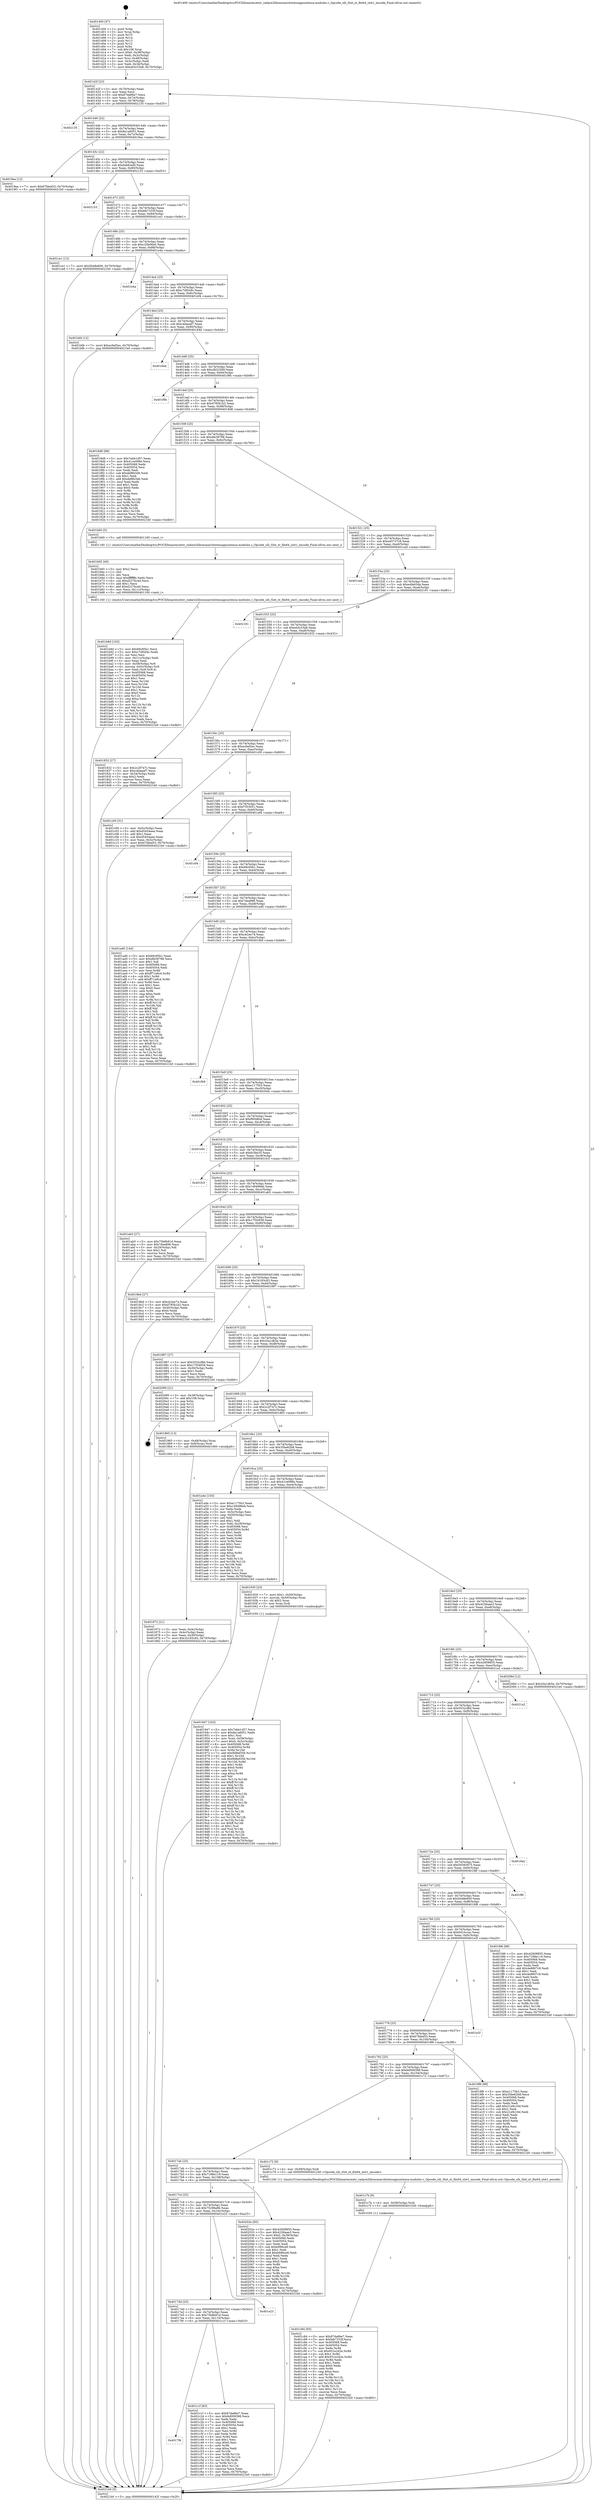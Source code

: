 digraph "0x401400" {
  label = "0x401400 (/mnt/c/Users/mathe/Desktop/tcc/POCII/binaries/extr_radare2librasmarchxtensagnuxtensa-modules.c_Opcode_slli_Slot_xt_flix64_slot1_encode_Final-ollvm.out::main(0))"
  labelloc = "t"
  node[shape=record]

  Entry [label="",width=0.3,height=0.3,shape=circle,fillcolor=black,style=filled]
  "0x40142f" [label="{
     0x40142f [23]\l
     | [instrs]\l
     &nbsp;&nbsp;0x40142f \<+3\>: mov -0x70(%rbp),%eax\l
     &nbsp;&nbsp;0x401432 \<+2\>: mov %eax,%ecx\l
     &nbsp;&nbsp;0x401434 \<+6\>: sub $0x87da86e7,%ecx\l
     &nbsp;&nbsp;0x40143a \<+3\>: mov %eax,-0x74(%rbp)\l
     &nbsp;&nbsp;0x40143d \<+3\>: mov %ecx,-0x78(%rbp)\l
     &nbsp;&nbsp;0x401440 \<+6\>: je 0000000000402135 \<main+0xd35\>\l
  }"]
  "0x402135" [label="{
     0x402135\l
  }", style=dashed]
  "0x401446" [label="{
     0x401446 [22]\l
     | [instrs]\l
     &nbsp;&nbsp;0x401446 \<+5\>: jmp 000000000040144b \<main+0x4b\>\l
     &nbsp;&nbsp;0x40144b \<+3\>: mov -0x74(%rbp),%eax\l
     &nbsp;&nbsp;0x40144e \<+5\>: sub $0x8a1a6051,%eax\l
     &nbsp;&nbsp;0x401453 \<+3\>: mov %eax,-0x7c(%rbp)\l
     &nbsp;&nbsp;0x401456 \<+6\>: je 00000000004019ea \<main+0x5ea\>\l
  }"]
  Exit [label="",width=0.3,height=0.3,shape=circle,fillcolor=black,style=filled,peripheries=2]
  "0x4019ea" [label="{
     0x4019ea [12]\l
     | [instrs]\l
     &nbsp;&nbsp;0x4019ea \<+7\>: movl $0x67fded53,-0x70(%rbp)\l
     &nbsp;&nbsp;0x4019f1 \<+5\>: jmp 00000000004021b0 \<main+0xdb0\>\l
  }"]
  "0x40145c" [label="{
     0x40145c [22]\l
     | [instrs]\l
     &nbsp;&nbsp;0x40145c \<+5\>: jmp 0000000000401461 \<main+0x61\>\l
     &nbsp;&nbsp;0x401461 \<+3\>: mov -0x74(%rbp),%eax\l
     &nbsp;&nbsp;0x401464 \<+5\>: sub $0xbebfced0,%eax\l
     &nbsp;&nbsp;0x401469 \<+3\>: mov %eax,-0x80(%rbp)\l
     &nbsp;&nbsp;0x40146c \<+6\>: je 0000000000402153 \<main+0xd53\>\l
  }"]
  "0x401c84" [label="{
     0x401c84 [93]\l
     | [instrs]\l
     &nbsp;&nbsp;0x401c84 \<+5\>: mov $0x87da86e7,%eax\l
     &nbsp;&nbsp;0x401c89 \<+5\>: mov $0xbfe7333f,%ecx\l
     &nbsp;&nbsp;0x401c8e \<+7\>: mov 0x405068,%edx\l
     &nbsp;&nbsp;0x401c95 \<+7\>: mov 0x405054,%esi\l
     &nbsp;&nbsp;0x401c9c \<+3\>: mov %edx,%r8d\l
     &nbsp;&nbsp;0x401c9f \<+7\>: sub $0x931e2d2e,%r8d\l
     &nbsp;&nbsp;0x401ca6 \<+4\>: sub $0x1,%r8d\l
     &nbsp;&nbsp;0x401caa \<+7\>: add $0x931e2d2e,%r8d\l
     &nbsp;&nbsp;0x401cb1 \<+4\>: imul %r8d,%edx\l
     &nbsp;&nbsp;0x401cb5 \<+3\>: and $0x1,%edx\l
     &nbsp;&nbsp;0x401cb8 \<+3\>: cmp $0x0,%edx\l
     &nbsp;&nbsp;0x401cbb \<+4\>: sete %r9b\l
     &nbsp;&nbsp;0x401cbf \<+3\>: cmp $0xa,%esi\l
     &nbsp;&nbsp;0x401cc2 \<+4\>: setl %r10b\l
     &nbsp;&nbsp;0x401cc6 \<+3\>: mov %r9b,%r11b\l
     &nbsp;&nbsp;0x401cc9 \<+3\>: and %r10b,%r11b\l
     &nbsp;&nbsp;0x401ccc \<+3\>: xor %r10b,%r9b\l
     &nbsp;&nbsp;0x401ccf \<+3\>: or %r9b,%r11b\l
     &nbsp;&nbsp;0x401cd2 \<+4\>: test $0x1,%r11b\l
     &nbsp;&nbsp;0x401cd6 \<+3\>: cmovne %ecx,%eax\l
     &nbsp;&nbsp;0x401cd9 \<+3\>: mov %eax,-0x70(%rbp)\l
     &nbsp;&nbsp;0x401cdc \<+5\>: jmp 00000000004021b0 \<main+0xdb0\>\l
  }"]
  "0x402153" [label="{
     0x402153\l
  }", style=dashed]
  "0x401472" [label="{
     0x401472 [25]\l
     | [instrs]\l
     &nbsp;&nbsp;0x401472 \<+5\>: jmp 0000000000401477 \<main+0x77\>\l
     &nbsp;&nbsp;0x401477 \<+3\>: mov -0x74(%rbp),%eax\l
     &nbsp;&nbsp;0x40147a \<+5\>: sub $0xbfe7333f,%eax\l
     &nbsp;&nbsp;0x40147f \<+6\>: mov %eax,-0x84(%rbp)\l
     &nbsp;&nbsp;0x401485 \<+6\>: je 0000000000401ce1 \<main+0x8e1\>\l
  }"]
  "0x401c7b" [label="{
     0x401c7b [9]\l
     | [instrs]\l
     &nbsp;&nbsp;0x401c7b \<+4\>: mov -0x58(%rbp),%rdi\l
     &nbsp;&nbsp;0x401c7f \<+5\>: call 0000000000401030 \<free@plt\>\l
     | [calls]\l
     &nbsp;&nbsp;0x401030 \{1\} (unknown)\l
  }"]
  "0x401ce1" [label="{
     0x401ce1 [12]\l
     | [instrs]\l
     &nbsp;&nbsp;0x401ce1 \<+7\>: movl $0x5b48e600,-0x70(%rbp)\l
     &nbsp;&nbsp;0x401ce8 \<+5\>: jmp 00000000004021b0 \<main+0xdb0\>\l
  }"]
  "0x40148b" [label="{
     0x40148b [25]\l
     | [instrs]\l
     &nbsp;&nbsp;0x40148b \<+5\>: jmp 0000000000401490 \<main+0x90\>\l
     &nbsp;&nbsp;0x401490 \<+3\>: mov -0x74(%rbp),%eax\l
     &nbsp;&nbsp;0x401493 \<+5\>: sub $0xc20b06e0,%eax\l
     &nbsp;&nbsp;0x401498 \<+6\>: mov %eax,-0x88(%rbp)\l
     &nbsp;&nbsp;0x40149e \<+6\>: je 0000000000401e4a \<main+0xa4a\>\l
  }"]
  "0x4017f6" [label="{
     0x4017f6\l
  }", style=dashed]
  "0x401e4a" [label="{
     0x401e4a\l
  }", style=dashed]
  "0x4014a4" [label="{
     0x4014a4 [25]\l
     | [instrs]\l
     &nbsp;&nbsp;0x4014a4 \<+5\>: jmp 00000000004014a9 \<main+0xa9\>\l
     &nbsp;&nbsp;0x4014a9 \<+3\>: mov -0x74(%rbp),%eax\l
     &nbsp;&nbsp;0x4014ac \<+5\>: sub $0xc7df2d4c,%eax\l
     &nbsp;&nbsp;0x4014b1 \<+6\>: mov %eax,-0x8c(%rbp)\l
     &nbsp;&nbsp;0x4014b7 \<+6\>: je 0000000000401bf4 \<main+0x7f4\>\l
  }"]
  "0x401c1f" [label="{
     0x401c1f [83]\l
     | [instrs]\l
     &nbsp;&nbsp;0x401c1f \<+5\>: mov $0x87da86e7,%eax\l
     &nbsp;&nbsp;0x401c24 \<+5\>: mov $0x6d009398,%ecx\l
     &nbsp;&nbsp;0x401c29 \<+2\>: xor %edx,%edx\l
     &nbsp;&nbsp;0x401c2b \<+7\>: mov 0x405068,%esi\l
     &nbsp;&nbsp;0x401c32 \<+7\>: mov 0x405054,%edi\l
     &nbsp;&nbsp;0x401c39 \<+3\>: sub $0x1,%edx\l
     &nbsp;&nbsp;0x401c3c \<+3\>: mov %esi,%r8d\l
     &nbsp;&nbsp;0x401c3f \<+3\>: add %edx,%r8d\l
     &nbsp;&nbsp;0x401c42 \<+4\>: imul %r8d,%esi\l
     &nbsp;&nbsp;0x401c46 \<+3\>: and $0x1,%esi\l
     &nbsp;&nbsp;0x401c49 \<+3\>: cmp $0x0,%esi\l
     &nbsp;&nbsp;0x401c4c \<+4\>: sete %r9b\l
     &nbsp;&nbsp;0x401c50 \<+3\>: cmp $0xa,%edi\l
     &nbsp;&nbsp;0x401c53 \<+4\>: setl %r10b\l
     &nbsp;&nbsp;0x401c57 \<+3\>: mov %r9b,%r11b\l
     &nbsp;&nbsp;0x401c5a \<+3\>: and %r10b,%r11b\l
     &nbsp;&nbsp;0x401c5d \<+3\>: xor %r10b,%r9b\l
     &nbsp;&nbsp;0x401c60 \<+3\>: or %r9b,%r11b\l
     &nbsp;&nbsp;0x401c63 \<+4\>: test $0x1,%r11b\l
     &nbsp;&nbsp;0x401c67 \<+3\>: cmovne %ecx,%eax\l
     &nbsp;&nbsp;0x401c6a \<+3\>: mov %eax,-0x70(%rbp)\l
     &nbsp;&nbsp;0x401c6d \<+5\>: jmp 00000000004021b0 \<main+0xdb0\>\l
  }"]
  "0x401bf4" [label="{
     0x401bf4 [12]\l
     | [instrs]\l
     &nbsp;&nbsp;0x401bf4 \<+7\>: movl $0xec6ef2ec,-0x70(%rbp)\l
     &nbsp;&nbsp;0x401bfb \<+5\>: jmp 00000000004021b0 \<main+0xdb0\>\l
  }"]
  "0x4014bd" [label="{
     0x4014bd [25]\l
     | [instrs]\l
     &nbsp;&nbsp;0x4014bd \<+5\>: jmp 00000000004014c2 \<main+0xc2\>\l
     &nbsp;&nbsp;0x4014c2 \<+3\>: mov -0x74(%rbp),%eax\l
     &nbsp;&nbsp;0x4014c5 \<+5\>: sub $0xcddaaaf7,%eax\l
     &nbsp;&nbsp;0x4014ca \<+6\>: mov %eax,-0x90(%rbp)\l
     &nbsp;&nbsp;0x4014d0 \<+6\>: je 000000000040184d \<main+0x44d\>\l
  }"]
  "0x4017dd" [label="{
     0x4017dd [25]\l
     | [instrs]\l
     &nbsp;&nbsp;0x4017dd \<+5\>: jmp 00000000004017e2 \<main+0x3e2\>\l
     &nbsp;&nbsp;0x4017e2 \<+3\>: mov -0x74(%rbp),%eax\l
     &nbsp;&nbsp;0x4017e5 \<+5\>: sub $0x75b8b91d,%eax\l
     &nbsp;&nbsp;0x4017ea \<+6\>: mov %eax,-0x110(%rbp)\l
     &nbsp;&nbsp;0x4017f0 \<+6\>: je 0000000000401c1f \<main+0x81f\>\l
  }"]
  "0x40184d" [label="{
     0x40184d\l
  }", style=dashed]
  "0x4014d6" [label="{
     0x4014d6 [25]\l
     | [instrs]\l
     &nbsp;&nbsp;0x4014d6 \<+5\>: jmp 00000000004014db \<main+0xdb\>\l
     &nbsp;&nbsp;0x4014db \<+3\>: mov -0x74(%rbp),%eax\l
     &nbsp;&nbsp;0x4014de \<+5\>: sub $0xcfb22569,%eax\l
     &nbsp;&nbsp;0x4014e3 \<+6\>: mov %eax,-0x94(%rbp)\l
     &nbsp;&nbsp;0x4014e9 \<+6\>: je 0000000000401f9b \<main+0xb9b\>\l
  }"]
  "0x401e23" [label="{
     0x401e23\l
  }", style=dashed]
  "0x401f9b" [label="{
     0x401f9b\l
  }", style=dashed]
  "0x4014ef" [label="{
     0x4014ef [25]\l
     | [instrs]\l
     &nbsp;&nbsp;0x4014ef \<+5\>: jmp 00000000004014f4 \<main+0xf4\>\l
     &nbsp;&nbsp;0x4014f4 \<+3\>: mov -0x74(%rbp),%eax\l
     &nbsp;&nbsp;0x4014f7 \<+5\>: sub $0xd785b1b2,%eax\l
     &nbsp;&nbsp;0x4014fc \<+6\>: mov %eax,-0x98(%rbp)\l
     &nbsp;&nbsp;0x401502 \<+6\>: je 00000000004018d8 \<main+0x4d8\>\l
  }"]
  "0x4017c4" [label="{
     0x4017c4 [25]\l
     | [instrs]\l
     &nbsp;&nbsp;0x4017c4 \<+5\>: jmp 00000000004017c9 \<main+0x3c9\>\l
     &nbsp;&nbsp;0x4017c9 \<+3\>: mov -0x74(%rbp),%eax\l
     &nbsp;&nbsp;0x4017cc \<+5\>: sub $0x75296a9b,%eax\l
     &nbsp;&nbsp;0x4017d1 \<+6\>: mov %eax,-0x10c(%rbp)\l
     &nbsp;&nbsp;0x4017d7 \<+6\>: je 0000000000401e23 \<main+0xa23\>\l
  }"]
  "0x4018d8" [label="{
     0x4018d8 [88]\l
     | [instrs]\l
     &nbsp;&nbsp;0x4018d8 \<+5\>: mov $0x7ebb1d57,%eax\l
     &nbsp;&nbsp;0x4018dd \<+5\>: mov $0x41ce098e,%ecx\l
     &nbsp;&nbsp;0x4018e2 \<+7\>: mov 0x405068,%edx\l
     &nbsp;&nbsp;0x4018e9 \<+7\>: mov 0x405054,%esi\l
     &nbsp;&nbsp;0x4018f0 \<+2\>: mov %edx,%edi\l
     &nbsp;&nbsp;0x4018f2 \<+6\>: sub $0xdef8b3d6,%edi\l
     &nbsp;&nbsp;0x4018f8 \<+3\>: sub $0x1,%edi\l
     &nbsp;&nbsp;0x4018fb \<+6\>: add $0xdef8b3d6,%edi\l
     &nbsp;&nbsp;0x401901 \<+3\>: imul %edi,%edx\l
     &nbsp;&nbsp;0x401904 \<+3\>: and $0x1,%edx\l
     &nbsp;&nbsp;0x401907 \<+3\>: cmp $0x0,%edx\l
     &nbsp;&nbsp;0x40190a \<+4\>: sete %r8b\l
     &nbsp;&nbsp;0x40190e \<+3\>: cmp $0xa,%esi\l
     &nbsp;&nbsp;0x401911 \<+4\>: setl %r9b\l
     &nbsp;&nbsp;0x401915 \<+3\>: mov %r8b,%r10b\l
     &nbsp;&nbsp;0x401918 \<+3\>: and %r9b,%r10b\l
     &nbsp;&nbsp;0x40191b \<+3\>: xor %r9b,%r8b\l
     &nbsp;&nbsp;0x40191e \<+3\>: or %r8b,%r10b\l
     &nbsp;&nbsp;0x401921 \<+4\>: test $0x1,%r10b\l
     &nbsp;&nbsp;0x401925 \<+3\>: cmovne %ecx,%eax\l
     &nbsp;&nbsp;0x401928 \<+3\>: mov %eax,-0x70(%rbp)\l
     &nbsp;&nbsp;0x40192b \<+5\>: jmp 00000000004021b0 \<main+0xdb0\>\l
  }"]
  "0x401508" [label="{
     0x401508 [25]\l
     | [instrs]\l
     &nbsp;&nbsp;0x401508 \<+5\>: jmp 000000000040150d \<main+0x10d\>\l
     &nbsp;&nbsp;0x40150d \<+3\>: mov -0x74(%rbp),%eax\l
     &nbsp;&nbsp;0x401510 \<+5\>: sub $0xdfe38788,%eax\l
     &nbsp;&nbsp;0x401515 \<+6\>: mov %eax,-0x9c(%rbp)\l
     &nbsp;&nbsp;0x40151b \<+6\>: je 0000000000401b60 \<main+0x760\>\l
  }"]
  "0x40202e" [label="{
     0x40202e [95]\l
     | [instrs]\l
     &nbsp;&nbsp;0x40202e \<+5\>: mov $0x42608855,%eax\l
     &nbsp;&nbsp;0x402033 \<+5\>: mov $0x4236aae3,%ecx\l
     &nbsp;&nbsp;0x402038 \<+7\>: movl $0x0,-0x38(%rbp)\l
     &nbsp;&nbsp;0x40203f \<+7\>: mov 0x405068,%edx\l
     &nbsp;&nbsp;0x402046 \<+7\>: mov 0x405054,%esi\l
     &nbsp;&nbsp;0x40204d \<+2\>: mov %edx,%edi\l
     &nbsp;&nbsp;0x40204f \<+6\>: sub $0xb996ce8,%edi\l
     &nbsp;&nbsp;0x402055 \<+3\>: sub $0x1,%edi\l
     &nbsp;&nbsp;0x402058 \<+6\>: add $0xb996ce8,%edi\l
     &nbsp;&nbsp;0x40205e \<+3\>: imul %edi,%edx\l
     &nbsp;&nbsp;0x402061 \<+3\>: and $0x1,%edx\l
     &nbsp;&nbsp;0x402064 \<+3\>: cmp $0x0,%edx\l
     &nbsp;&nbsp;0x402067 \<+4\>: sete %r8b\l
     &nbsp;&nbsp;0x40206b \<+3\>: cmp $0xa,%esi\l
     &nbsp;&nbsp;0x40206e \<+4\>: setl %r9b\l
     &nbsp;&nbsp;0x402072 \<+3\>: mov %r8b,%r10b\l
     &nbsp;&nbsp;0x402075 \<+3\>: and %r9b,%r10b\l
     &nbsp;&nbsp;0x402078 \<+3\>: xor %r9b,%r8b\l
     &nbsp;&nbsp;0x40207b \<+3\>: or %r8b,%r10b\l
     &nbsp;&nbsp;0x40207e \<+4\>: test $0x1,%r10b\l
     &nbsp;&nbsp;0x402082 \<+3\>: cmovne %ecx,%eax\l
     &nbsp;&nbsp;0x402085 \<+3\>: mov %eax,-0x70(%rbp)\l
     &nbsp;&nbsp;0x402088 \<+5\>: jmp 00000000004021b0 \<main+0xdb0\>\l
  }"]
  "0x401b60" [label="{
     0x401b60 [5]\l
     | [instrs]\l
     &nbsp;&nbsp;0x401b60 \<+5\>: call 0000000000401160 \<next_i\>\l
     | [calls]\l
     &nbsp;&nbsp;0x401160 \{1\} (/mnt/c/Users/mathe/Desktop/tcc/POCII/binaries/extr_radare2librasmarchxtensagnuxtensa-modules.c_Opcode_slli_Slot_xt_flix64_slot1_encode_Final-ollvm.out::next_i)\l
  }"]
  "0x401521" [label="{
     0x401521 [25]\l
     | [instrs]\l
     &nbsp;&nbsp;0x401521 \<+5\>: jmp 0000000000401526 \<main+0x126\>\l
     &nbsp;&nbsp;0x401526 \<+3\>: mov -0x74(%rbp),%eax\l
     &nbsp;&nbsp;0x401529 \<+5\>: sub $0xe45737c8,%eax\l
     &nbsp;&nbsp;0x40152e \<+6\>: mov %eax,-0xa0(%rbp)\l
     &nbsp;&nbsp;0x401534 \<+6\>: je 0000000000401ced \<main+0x8ed\>\l
  }"]
  "0x4017ab" [label="{
     0x4017ab [25]\l
     | [instrs]\l
     &nbsp;&nbsp;0x4017ab \<+5\>: jmp 00000000004017b0 \<main+0x3b0\>\l
     &nbsp;&nbsp;0x4017b0 \<+3\>: mov -0x74(%rbp),%eax\l
     &nbsp;&nbsp;0x4017b3 \<+5\>: sub $0x7188e119,%eax\l
     &nbsp;&nbsp;0x4017b8 \<+6\>: mov %eax,-0x108(%rbp)\l
     &nbsp;&nbsp;0x4017be \<+6\>: je 000000000040202e \<main+0xc2e\>\l
  }"]
  "0x401ced" [label="{
     0x401ced\l
  }", style=dashed]
  "0x40153a" [label="{
     0x40153a [25]\l
     | [instrs]\l
     &nbsp;&nbsp;0x40153a \<+5\>: jmp 000000000040153f \<main+0x13f\>\l
     &nbsp;&nbsp;0x40153f \<+3\>: mov -0x74(%rbp),%eax\l
     &nbsp;&nbsp;0x401542 \<+5\>: sub $0xe4fe63da,%eax\l
     &nbsp;&nbsp;0x401547 \<+6\>: mov %eax,-0xa4(%rbp)\l
     &nbsp;&nbsp;0x40154d \<+6\>: je 0000000000402181 \<main+0xd81\>\l
  }"]
  "0x401c72" [label="{
     0x401c72 [9]\l
     | [instrs]\l
     &nbsp;&nbsp;0x401c72 \<+4\>: mov -0x58(%rbp),%rdi\l
     &nbsp;&nbsp;0x401c76 \<+5\>: call 0000000000401240 \<Opcode_slli_Slot_xt_flix64_slot1_encode\>\l
     | [calls]\l
     &nbsp;&nbsp;0x401240 \{1\} (/mnt/c/Users/mathe/Desktop/tcc/POCII/binaries/extr_radare2librasmarchxtensagnuxtensa-modules.c_Opcode_slli_Slot_xt_flix64_slot1_encode_Final-ollvm.out::Opcode_slli_Slot_xt_flix64_slot1_encode)\l
  }"]
  "0x402181" [label="{
     0x402181\l
  }", style=dashed]
  "0x401553" [label="{
     0x401553 [25]\l
     | [instrs]\l
     &nbsp;&nbsp;0x401553 \<+5\>: jmp 0000000000401558 \<main+0x158\>\l
     &nbsp;&nbsp;0x401558 \<+3\>: mov -0x74(%rbp),%eax\l
     &nbsp;&nbsp;0x40155b \<+5\>: sub $0xeb5c53a8,%eax\l
     &nbsp;&nbsp;0x401560 \<+6\>: mov %eax,-0xa8(%rbp)\l
     &nbsp;&nbsp;0x401566 \<+6\>: je 0000000000401832 \<main+0x432\>\l
  }"]
  "0x401b8d" [label="{
     0x401b8d [103]\l
     | [instrs]\l
     &nbsp;&nbsp;0x401b8d \<+5\>: mov $0x69c95b1,%ecx\l
     &nbsp;&nbsp;0x401b92 \<+5\>: mov $0xc7df2d4c,%edx\l
     &nbsp;&nbsp;0x401b97 \<+2\>: xor %esi,%esi\l
     &nbsp;&nbsp;0x401b99 \<+6\>: mov -0x11c(%rbp),%edi\l
     &nbsp;&nbsp;0x401b9f \<+3\>: imul %eax,%edi\l
     &nbsp;&nbsp;0x401ba2 \<+4\>: mov -0x58(%rbp),%r8\l
     &nbsp;&nbsp;0x401ba6 \<+4\>: movslq -0x5c(%rbp),%r9\l
     &nbsp;&nbsp;0x401baa \<+4\>: mov %edi,(%r8,%r9,4)\l
     &nbsp;&nbsp;0x401bae \<+7\>: mov 0x405068,%eax\l
     &nbsp;&nbsp;0x401bb5 \<+7\>: mov 0x405054,%edi\l
     &nbsp;&nbsp;0x401bbc \<+3\>: sub $0x1,%esi\l
     &nbsp;&nbsp;0x401bbf \<+3\>: mov %eax,%r10d\l
     &nbsp;&nbsp;0x401bc2 \<+3\>: add %esi,%r10d\l
     &nbsp;&nbsp;0x401bc5 \<+4\>: imul %r10d,%eax\l
     &nbsp;&nbsp;0x401bc9 \<+3\>: and $0x1,%eax\l
     &nbsp;&nbsp;0x401bcc \<+3\>: cmp $0x0,%eax\l
     &nbsp;&nbsp;0x401bcf \<+4\>: sete %r11b\l
     &nbsp;&nbsp;0x401bd3 \<+3\>: cmp $0xa,%edi\l
     &nbsp;&nbsp;0x401bd6 \<+3\>: setl %bl\l
     &nbsp;&nbsp;0x401bd9 \<+3\>: mov %r11b,%r14b\l
     &nbsp;&nbsp;0x401bdc \<+3\>: and %bl,%r14b\l
     &nbsp;&nbsp;0x401bdf \<+3\>: xor %bl,%r11b\l
     &nbsp;&nbsp;0x401be2 \<+3\>: or %r11b,%r14b\l
     &nbsp;&nbsp;0x401be5 \<+4\>: test $0x1,%r14b\l
     &nbsp;&nbsp;0x401be9 \<+3\>: cmovne %edx,%ecx\l
     &nbsp;&nbsp;0x401bec \<+3\>: mov %ecx,-0x70(%rbp)\l
     &nbsp;&nbsp;0x401bef \<+5\>: jmp 00000000004021b0 \<main+0xdb0\>\l
  }"]
  "0x401832" [label="{
     0x401832 [27]\l
     | [instrs]\l
     &nbsp;&nbsp;0x401832 \<+5\>: mov $0x2c2f747c,%eax\l
     &nbsp;&nbsp;0x401837 \<+5\>: mov $0xcddaaaf7,%ecx\l
     &nbsp;&nbsp;0x40183c \<+3\>: mov -0x34(%rbp),%edx\l
     &nbsp;&nbsp;0x40183f \<+3\>: cmp $0x2,%edx\l
     &nbsp;&nbsp;0x401842 \<+3\>: cmovne %ecx,%eax\l
     &nbsp;&nbsp;0x401845 \<+3\>: mov %eax,-0x70(%rbp)\l
     &nbsp;&nbsp;0x401848 \<+5\>: jmp 00000000004021b0 \<main+0xdb0\>\l
  }"]
  "0x40156c" [label="{
     0x40156c [25]\l
     | [instrs]\l
     &nbsp;&nbsp;0x40156c \<+5\>: jmp 0000000000401571 \<main+0x171\>\l
     &nbsp;&nbsp;0x401571 \<+3\>: mov -0x74(%rbp),%eax\l
     &nbsp;&nbsp;0x401574 \<+5\>: sub $0xec6ef2ec,%eax\l
     &nbsp;&nbsp;0x401579 \<+6\>: mov %eax,-0xac(%rbp)\l
     &nbsp;&nbsp;0x40157f \<+6\>: je 0000000000401c00 \<main+0x800\>\l
  }"]
  "0x4021b0" [label="{
     0x4021b0 [5]\l
     | [instrs]\l
     &nbsp;&nbsp;0x4021b0 \<+5\>: jmp 000000000040142f \<main+0x2f\>\l
  }"]
  "0x401400" [label="{
     0x401400 [47]\l
     | [instrs]\l
     &nbsp;&nbsp;0x401400 \<+1\>: push %rbp\l
     &nbsp;&nbsp;0x401401 \<+3\>: mov %rsp,%rbp\l
     &nbsp;&nbsp;0x401404 \<+2\>: push %r15\l
     &nbsp;&nbsp;0x401406 \<+2\>: push %r14\l
     &nbsp;&nbsp;0x401408 \<+2\>: push %r13\l
     &nbsp;&nbsp;0x40140a \<+2\>: push %r12\l
     &nbsp;&nbsp;0x40140c \<+1\>: push %rbx\l
     &nbsp;&nbsp;0x40140d \<+7\>: sub $0x108,%rsp\l
     &nbsp;&nbsp;0x401414 \<+7\>: movl $0x0,-0x38(%rbp)\l
     &nbsp;&nbsp;0x40141b \<+3\>: mov %edi,-0x3c(%rbp)\l
     &nbsp;&nbsp;0x40141e \<+4\>: mov %rsi,-0x48(%rbp)\l
     &nbsp;&nbsp;0x401422 \<+3\>: mov -0x3c(%rbp),%edi\l
     &nbsp;&nbsp;0x401425 \<+3\>: mov %edi,-0x34(%rbp)\l
     &nbsp;&nbsp;0x401428 \<+7\>: movl $0xeb5c53a8,-0x70(%rbp)\l
  }"]
  "0x401b65" [label="{
     0x401b65 [40]\l
     | [instrs]\l
     &nbsp;&nbsp;0x401b65 \<+5\>: mov $0x2,%ecx\l
     &nbsp;&nbsp;0x401b6a \<+1\>: cltd\l
     &nbsp;&nbsp;0x401b6b \<+2\>: idiv %ecx\l
     &nbsp;&nbsp;0x401b6d \<+6\>: imul $0xfffffffe,%edx,%ecx\l
     &nbsp;&nbsp;0x401b73 \<+6\>: sub $0xd227bc4d,%ecx\l
     &nbsp;&nbsp;0x401b79 \<+3\>: add $0x1,%ecx\l
     &nbsp;&nbsp;0x401b7c \<+6\>: add $0xd227bc4d,%ecx\l
     &nbsp;&nbsp;0x401b82 \<+6\>: mov %ecx,-0x11c(%rbp)\l
     &nbsp;&nbsp;0x401b88 \<+5\>: call 0000000000401160 \<next_i\>\l
     | [calls]\l
     &nbsp;&nbsp;0x401160 \{1\} (/mnt/c/Users/mathe/Desktop/tcc/POCII/binaries/extr_radare2librasmarchxtensagnuxtensa-modules.c_Opcode_slli_Slot_xt_flix64_slot1_encode_Final-ollvm.out::next_i)\l
  }"]
  "0x401c00" [label="{
     0x401c00 [31]\l
     | [instrs]\l
     &nbsp;&nbsp;0x401c00 \<+3\>: mov -0x5c(%rbp),%eax\l
     &nbsp;&nbsp;0x401c03 \<+5\>: add $0xd5454aee,%eax\l
     &nbsp;&nbsp;0x401c08 \<+3\>: add $0x1,%eax\l
     &nbsp;&nbsp;0x401c0b \<+5\>: sub $0xd5454aee,%eax\l
     &nbsp;&nbsp;0x401c10 \<+3\>: mov %eax,-0x5c(%rbp)\l
     &nbsp;&nbsp;0x401c13 \<+7\>: movl $0x67fded53,-0x70(%rbp)\l
     &nbsp;&nbsp;0x401c1a \<+5\>: jmp 00000000004021b0 \<main+0xdb0\>\l
  }"]
  "0x401585" [label="{
     0x401585 [25]\l
     | [instrs]\l
     &nbsp;&nbsp;0x401585 \<+5\>: jmp 000000000040158a \<main+0x18a\>\l
     &nbsp;&nbsp;0x40158a \<+3\>: mov -0x74(%rbp),%eax\l
     &nbsp;&nbsp;0x40158d \<+5\>: sub $0xf7f33051,%eax\l
     &nbsp;&nbsp;0x401592 \<+6\>: mov %eax,-0xb0(%rbp)\l
     &nbsp;&nbsp;0x401598 \<+6\>: je 0000000000401ef4 \<main+0xaf4\>\l
  }"]
  "0x401792" [label="{
     0x401792 [25]\l
     | [instrs]\l
     &nbsp;&nbsp;0x401792 \<+5\>: jmp 0000000000401797 \<main+0x397\>\l
     &nbsp;&nbsp;0x401797 \<+3\>: mov -0x74(%rbp),%eax\l
     &nbsp;&nbsp;0x40179a \<+5\>: sub $0x6d009398,%eax\l
     &nbsp;&nbsp;0x40179f \<+6\>: mov %eax,-0x104(%rbp)\l
     &nbsp;&nbsp;0x4017a5 \<+6\>: je 0000000000401c72 \<main+0x872\>\l
  }"]
  "0x401ef4" [label="{
     0x401ef4\l
  }", style=dashed]
  "0x40159e" [label="{
     0x40159e [25]\l
     | [instrs]\l
     &nbsp;&nbsp;0x40159e \<+5\>: jmp 00000000004015a3 \<main+0x1a3\>\l
     &nbsp;&nbsp;0x4015a3 \<+3\>: mov -0x74(%rbp),%eax\l
     &nbsp;&nbsp;0x4015a6 \<+5\>: sub $0x69c95b1,%eax\l
     &nbsp;&nbsp;0x4015ab \<+6\>: mov %eax,-0xb4(%rbp)\l
     &nbsp;&nbsp;0x4015b1 \<+6\>: je 00000000004020e8 \<main+0xce8\>\l
  }"]
  "0x4019f6" [label="{
     0x4019f6 [88]\l
     | [instrs]\l
     &nbsp;&nbsp;0x4019f6 \<+5\>: mov $0xe1175b3,%eax\l
     &nbsp;&nbsp;0x4019fb \<+5\>: mov $0x35be62b8,%ecx\l
     &nbsp;&nbsp;0x401a00 \<+7\>: mov 0x405068,%edx\l
     &nbsp;&nbsp;0x401a07 \<+7\>: mov 0x405054,%esi\l
     &nbsp;&nbsp;0x401a0e \<+2\>: mov %edx,%edi\l
     &nbsp;&nbsp;0x401a10 \<+6\>: add $0x21e9c16d,%edi\l
     &nbsp;&nbsp;0x401a16 \<+3\>: sub $0x1,%edi\l
     &nbsp;&nbsp;0x401a19 \<+6\>: sub $0x21e9c16d,%edi\l
     &nbsp;&nbsp;0x401a1f \<+3\>: imul %edi,%edx\l
     &nbsp;&nbsp;0x401a22 \<+3\>: and $0x1,%edx\l
     &nbsp;&nbsp;0x401a25 \<+3\>: cmp $0x0,%edx\l
     &nbsp;&nbsp;0x401a28 \<+4\>: sete %r8b\l
     &nbsp;&nbsp;0x401a2c \<+3\>: cmp $0xa,%esi\l
     &nbsp;&nbsp;0x401a2f \<+4\>: setl %r9b\l
     &nbsp;&nbsp;0x401a33 \<+3\>: mov %r8b,%r10b\l
     &nbsp;&nbsp;0x401a36 \<+3\>: and %r9b,%r10b\l
     &nbsp;&nbsp;0x401a39 \<+3\>: xor %r9b,%r8b\l
     &nbsp;&nbsp;0x401a3c \<+3\>: or %r8b,%r10b\l
     &nbsp;&nbsp;0x401a3f \<+4\>: test $0x1,%r10b\l
     &nbsp;&nbsp;0x401a43 \<+3\>: cmovne %ecx,%eax\l
     &nbsp;&nbsp;0x401a46 \<+3\>: mov %eax,-0x70(%rbp)\l
     &nbsp;&nbsp;0x401a49 \<+5\>: jmp 00000000004021b0 \<main+0xdb0\>\l
  }"]
  "0x4020e8" [label="{
     0x4020e8\l
  }", style=dashed]
  "0x4015b7" [label="{
     0x4015b7 [25]\l
     | [instrs]\l
     &nbsp;&nbsp;0x4015b7 \<+5\>: jmp 00000000004015bc \<main+0x1bc\>\l
     &nbsp;&nbsp;0x4015bc \<+3\>: mov -0x74(%rbp),%eax\l
     &nbsp;&nbsp;0x4015bf \<+5\>: sub $0x7dea896,%eax\l
     &nbsp;&nbsp;0x4015c4 \<+6\>: mov %eax,-0xb8(%rbp)\l
     &nbsp;&nbsp;0x4015ca \<+6\>: je 0000000000401ad0 \<main+0x6d0\>\l
  }"]
  "0x401779" [label="{
     0x401779 [25]\l
     | [instrs]\l
     &nbsp;&nbsp;0x401779 \<+5\>: jmp 000000000040177e \<main+0x37e\>\l
     &nbsp;&nbsp;0x40177e \<+3\>: mov -0x74(%rbp),%eax\l
     &nbsp;&nbsp;0x401781 \<+5\>: sub $0x67fded53,%eax\l
     &nbsp;&nbsp;0x401786 \<+6\>: mov %eax,-0x100(%rbp)\l
     &nbsp;&nbsp;0x40178c \<+6\>: je 00000000004019f6 \<main+0x5f6\>\l
  }"]
  "0x401ad0" [label="{
     0x401ad0 [144]\l
     | [instrs]\l
     &nbsp;&nbsp;0x401ad0 \<+5\>: mov $0x69c95b1,%eax\l
     &nbsp;&nbsp;0x401ad5 \<+5\>: mov $0xdfe38788,%ecx\l
     &nbsp;&nbsp;0x401ada \<+2\>: mov $0x1,%dl\l
     &nbsp;&nbsp;0x401adc \<+7\>: mov 0x405068,%esi\l
     &nbsp;&nbsp;0x401ae3 \<+7\>: mov 0x405054,%edi\l
     &nbsp;&nbsp;0x401aea \<+3\>: mov %esi,%r8d\l
     &nbsp;&nbsp;0x401aed \<+7\>: sub $0xff71a9c4,%r8d\l
     &nbsp;&nbsp;0x401af4 \<+4\>: sub $0x1,%r8d\l
     &nbsp;&nbsp;0x401af8 \<+7\>: add $0xff71a9c4,%r8d\l
     &nbsp;&nbsp;0x401aff \<+4\>: imul %r8d,%esi\l
     &nbsp;&nbsp;0x401b03 \<+3\>: and $0x1,%esi\l
     &nbsp;&nbsp;0x401b06 \<+3\>: cmp $0x0,%esi\l
     &nbsp;&nbsp;0x401b09 \<+4\>: sete %r9b\l
     &nbsp;&nbsp;0x401b0d \<+3\>: cmp $0xa,%edi\l
     &nbsp;&nbsp;0x401b10 \<+4\>: setl %r10b\l
     &nbsp;&nbsp;0x401b14 \<+3\>: mov %r9b,%r11b\l
     &nbsp;&nbsp;0x401b17 \<+4\>: xor $0xff,%r11b\l
     &nbsp;&nbsp;0x401b1b \<+3\>: mov %r10b,%bl\l
     &nbsp;&nbsp;0x401b1e \<+3\>: xor $0xff,%bl\l
     &nbsp;&nbsp;0x401b21 \<+3\>: xor $0x1,%dl\l
     &nbsp;&nbsp;0x401b24 \<+3\>: mov %r11b,%r14b\l
     &nbsp;&nbsp;0x401b27 \<+4\>: and $0xff,%r14b\l
     &nbsp;&nbsp;0x401b2b \<+3\>: and %dl,%r9b\l
     &nbsp;&nbsp;0x401b2e \<+3\>: mov %bl,%r15b\l
     &nbsp;&nbsp;0x401b31 \<+4\>: and $0xff,%r15b\l
     &nbsp;&nbsp;0x401b35 \<+3\>: and %dl,%r10b\l
     &nbsp;&nbsp;0x401b38 \<+3\>: or %r9b,%r14b\l
     &nbsp;&nbsp;0x401b3b \<+3\>: or %r10b,%r15b\l
     &nbsp;&nbsp;0x401b3e \<+3\>: xor %r15b,%r14b\l
     &nbsp;&nbsp;0x401b41 \<+3\>: or %bl,%r11b\l
     &nbsp;&nbsp;0x401b44 \<+4\>: xor $0xff,%r11b\l
     &nbsp;&nbsp;0x401b48 \<+3\>: or $0x1,%dl\l
     &nbsp;&nbsp;0x401b4b \<+3\>: and %dl,%r11b\l
     &nbsp;&nbsp;0x401b4e \<+3\>: or %r11b,%r14b\l
     &nbsp;&nbsp;0x401b51 \<+4\>: test $0x1,%r14b\l
     &nbsp;&nbsp;0x401b55 \<+3\>: cmovne %ecx,%eax\l
     &nbsp;&nbsp;0x401b58 \<+3\>: mov %eax,-0x70(%rbp)\l
     &nbsp;&nbsp;0x401b5b \<+5\>: jmp 00000000004021b0 \<main+0xdb0\>\l
  }"]
  "0x4015d0" [label="{
     0x4015d0 [25]\l
     | [instrs]\l
     &nbsp;&nbsp;0x4015d0 \<+5\>: jmp 00000000004015d5 \<main+0x1d5\>\l
     &nbsp;&nbsp;0x4015d5 \<+3\>: mov -0x74(%rbp),%eax\l
     &nbsp;&nbsp;0x4015d8 \<+5\>: sub $0xcb2ee74,%eax\l
     &nbsp;&nbsp;0x4015dd \<+6\>: mov %eax,-0xbc(%rbp)\l
     &nbsp;&nbsp;0x4015e3 \<+6\>: je 0000000000401fb9 \<main+0xbb9\>\l
  }"]
  "0x401e2f" [label="{
     0x401e2f\l
  }", style=dashed]
  "0x401fb9" [label="{
     0x401fb9\l
  }", style=dashed]
  "0x4015e9" [label="{
     0x4015e9 [25]\l
     | [instrs]\l
     &nbsp;&nbsp;0x4015e9 \<+5\>: jmp 00000000004015ee \<main+0x1ee\>\l
     &nbsp;&nbsp;0x4015ee \<+3\>: mov -0x74(%rbp),%eax\l
     &nbsp;&nbsp;0x4015f1 \<+5\>: sub $0xe1175b3,%eax\l
     &nbsp;&nbsp;0x4015f6 \<+6\>: mov %eax,-0xc0(%rbp)\l
     &nbsp;&nbsp;0x4015fc \<+6\>: je 00000000004020dc \<main+0xcdc\>\l
  }"]
  "0x401760" [label="{
     0x401760 [25]\l
     | [instrs]\l
     &nbsp;&nbsp;0x401760 \<+5\>: jmp 0000000000401765 \<main+0x365\>\l
     &nbsp;&nbsp;0x401765 \<+3\>: mov -0x74(%rbp),%eax\l
     &nbsp;&nbsp;0x401768 \<+5\>: sub $0x6423ccac,%eax\l
     &nbsp;&nbsp;0x40176d \<+6\>: mov %eax,-0xfc(%rbp)\l
     &nbsp;&nbsp;0x401773 \<+6\>: je 0000000000401e2f \<main+0xa2f\>\l
  }"]
  "0x4020dc" [label="{
     0x4020dc\l
  }", style=dashed]
  "0x401602" [label="{
     0x401602 [25]\l
     | [instrs]\l
     &nbsp;&nbsp;0x401602 \<+5\>: jmp 0000000000401607 \<main+0x207\>\l
     &nbsp;&nbsp;0x401607 \<+3\>: mov -0x74(%rbp),%eax\l
     &nbsp;&nbsp;0x40160a \<+5\>: sub $0xf9048b4,%eax\l
     &nbsp;&nbsp;0x40160f \<+6\>: mov %eax,-0xc4(%rbp)\l
     &nbsp;&nbsp;0x401615 \<+6\>: je 0000000000401e9c \<main+0xa9c\>\l
  }"]
  "0x401fd6" [label="{
     0x401fd6 [88]\l
     | [instrs]\l
     &nbsp;&nbsp;0x401fd6 \<+5\>: mov $0x42608855,%eax\l
     &nbsp;&nbsp;0x401fdb \<+5\>: mov $0x7188e119,%ecx\l
     &nbsp;&nbsp;0x401fe0 \<+7\>: mov 0x405068,%edx\l
     &nbsp;&nbsp;0x401fe7 \<+7\>: mov 0x405054,%esi\l
     &nbsp;&nbsp;0x401fee \<+2\>: mov %edx,%edi\l
     &nbsp;&nbsp;0x401ff0 \<+6\>: add $0x4e8807c9,%edi\l
     &nbsp;&nbsp;0x401ff6 \<+3\>: sub $0x1,%edi\l
     &nbsp;&nbsp;0x401ff9 \<+6\>: sub $0x4e8807c9,%edi\l
     &nbsp;&nbsp;0x401fff \<+3\>: imul %edi,%edx\l
     &nbsp;&nbsp;0x402002 \<+3\>: and $0x1,%edx\l
     &nbsp;&nbsp;0x402005 \<+3\>: cmp $0x0,%edx\l
     &nbsp;&nbsp;0x402008 \<+4\>: sete %r8b\l
     &nbsp;&nbsp;0x40200c \<+3\>: cmp $0xa,%esi\l
     &nbsp;&nbsp;0x40200f \<+4\>: setl %r9b\l
     &nbsp;&nbsp;0x402013 \<+3\>: mov %r8b,%r10b\l
     &nbsp;&nbsp;0x402016 \<+3\>: and %r9b,%r10b\l
     &nbsp;&nbsp;0x402019 \<+3\>: xor %r9b,%r8b\l
     &nbsp;&nbsp;0x40201c \<+3\>: or %r8b,%r10b\l
     &nbsp;&nbsp;0x40201f \<+4\>: test $0x1,%r10b\l
     &nbsp;&nbsp;0x402023 \<+3\>: cmovne %ecx,%eax\l
     &nbsp;&nbsp;0x402026 \<+3\>: mov %eax,-0x70(%rbp)\l
     &nbsp;&nbsp;0x402029 \<+5\>: jmp 00000000004021b0 \<main+0xdb0\>\l
  }"]
  "0x401e9c" [label="{
     0x401e9c\l
  }", style=dashed]
  "0x40161b" [label="{
     0x40161b [25]\l
     | [instrs]\l
     &nbsp;&nbsp;0x40161b \<+5\>: jmp 0000000000401620 \<main+0x220\>\l
     &nbsp;&nbsp;0x401620 \<+3\>: mov -0x74(%rbp),%eax\l
     &nbsp;&nbsp;0x401623 \<+5\>: sub $0xfc3be35,%eax\l
     &nbsp;&nbsp;0x401628 \<+6\>: mov %eax,-0xc8(%rbp)\l
     &nbsp;&nbsp;0x40162e \<+6\>: je 0000000000401fc5 \<main+0xbc5\>\l
  }"]
  "0x401747" [label="{
     0x401747 [25]\l
     | [instrs]\l
     &nbsp;&nbsp;0x401747 \<+5\>: jmp 000000000040174c \<main+0x34c\>\l
     &nbsp;&nbsp;0x40174c \<+3\>: mov -0x74(%rbp),%eax\l
     &nbsp;&nbsp;0x40174f \<+5\>: sub $0x5b48e600,%eax\l
     &nbsp;&nbsp;0x401754 \<+6\>: mov %eax,-0xf8(%rbp)\l
     &nbsp;&nbsp;0x40175a \<+6\>: je 0000000000401fd6 \<main+0xbd6\>\l
  }"]
  "0x401fc5" [label="{
     0x401fc5\l
  }", style=dashed]
  "0x401634" [label="{
     0x401634 [25]\l
     | [instrs]\l
     &nbsp;&nbsp;0x401634 \<+5\>: jmp 0000000000401639 \<main+0x239\>\l
     &nbsp;&nbsp;0x401639 \<+3\>: mov -0x74(%rbp),%eax\l
     &nbsp;&nbsp;0x40163c \<+5\>: sub $0x148496eb,%eax\l
     &nbsp;&nbsp;0x401641 \<+6\>: mov %eax,-0xcc(%rbp)\l
     &nbsp;&nbsp;0x401647 \<+6\>: je 0000000000401ab5 \<main+0x6b5\>\l
  }"]
  "0x401f8f" [label="{
     0x401f8f\l
  }", style=dashed]
  "0x401ab5" [label="{
     0x401ab5 [27]\l
     | [instrs]\l
     &nbsp;&nbsp;0x401ab5 \<+5\>: mov $0x75b8b91d,%eax\l
     &nbsp;&nbsp;0x401aba \<+5\>: mov $0x7dea896,%ecx\l
     &nbsp;&nbsp;0x401abf \<+3\>: mov -0x29(%rbp),%dl\l
     &nbsp;&nbsp;0x401ac2 \<+3\>: test $0x1,%dl\l
     &nbsp;&nbsp;0x401ac5 \<+3\>: cmovne %ecx,%eax\l
     &nbsp;&nbsp;0x401ac8 \<+3\>: mov %eax,-0x70(%rbp)\l
     &nbsp;&nbsp;0x401acb \<+5\>: jmp 00000000004021b0 \<main+0xdb0\>\l
  }"]
  "0x40164d" [label="{
     0x40164d [25]\l
     | [instrs]\l
     &nbsp;&nbsp;0x40164d \<+5\>: jmp 0000000000401652 \<main+0x252\>\l
     &nbsp;&nbsp;0x401652 \<+3\>: mov -0x74(%rbp),%eax\l
     &nbsp;&nbsp;0x401655 \<+5\>: sub $0x17f34939,%eax\l
     &nbsp;&nbsp;0x40165a \<+6\>: mov %eax,-0xd0(%rbp)\l
     &nbsp;&nbsp;0x401660 \<+6\>: je 00000000004018bd \<main+0x4bd\>\l
  }"]
  "0x40172e" [label="{
     0x40172e [25]\l
     | [instrs]\l
     &nbsp;&nbsp;0x40172e \<+5\>: jmp 0000000000401733 \<main+0x333\>\l
     &nbsp;&nbsp;0x401733 \<+3\>: mov -0x74(%rbp),%eax\l
     &nbsp;&nbsp;0x401736 \<+5\>: sub $0x59393675,%eax\l
     &nbsp;&nbsp;0x40173b \<+6\>: mov %eax,-0xf4(%rbp)\l
     &nbsp;&nbsp;0x401741 \<+6\>: je 0000000000401f8f \<main+0xb8f\>\l
  }"]
  "0x4018bd" [label="{
     0x4018bd [27]\l
     | [instrs]\l
     &nbsp;&nbsp;0x4018bd \<+5\>: mov $0xcb2ee74,%eax\l
     &nbsp;&nbsp;0x4018c2 \<+5\>: mov $0xd785b1b2,%ecx\l
     &nbsp;&nbsp;0x4018c7 \<+3\>: mov -0x30(%rbp),%edx\l
     &nbsp;&nbsp;0x4018ca \<+3\>: cmp $0x0,%edx\l
     &nbsp;&nbsp;0x4018cd \<+3\>: cmove %ecx,%eax\l
     &nbsp;&nbsp;0x4018d0 \<+3\>: mov %eax,-0x70(%rbp)\l
     &nbsp;&nbsp;0x4018d3 \<+5\>: jmp 00000000004021b0 \<main+0xdb0\>\l
  }"]
  "0x401666" [label="{
     0x401666 [25]\l
     | [instrs]\l
     &nbsp;&nbsp;0x401666 \<+5\>: jmp 000000000040166b \<main+0x26b\>\l
     &nbsp;&nbsp;0x40166b \<+3\>: mov -0x74(%rbp),%eax\l
     &nbsp;&nbsp;0x40166e \<+5\>: sub $0x1b183cd3,%eax\l
     &nbsp;&nbsp;0x401673 \<+6\>: mov %eax,-0xd4(%rbp)\l
     &nbsp;&nbsp;0x401679 \<+6\>: je 0000000000401887 \<main+0x487\>\l
  }"]
  "0x4018a2" [label="{
     0x4018a2\l
  }", style=dashed]
  "0x401887" [label="{
     0x401887 [27]\l
     | [instrs]\l
     &nbsp;&nbsp;0x401887 \<+5\>: mov $0x5532cf8d,%eax\l
     &nbsp;&nbsp;0x40188c \<+5\>: mov $0x17f34939,%ecx\l
     &nbsp;&nbsp;0x401891 \<+3\>: mov -0x30(%rbp),%edx\l
     &nbsp;&nbsp;0x401894 \<+3\>: cmp $0x1,%edx\l
     &nbsp;&nbsp;0x401897 \<+3\>: cmovl %ecx,%eax\l
     &nbsp;&nbsp;0x40189a \<+3\>: mov %eax,-0x70(%rbp)\l
     &nbsp;&nbsp;0x40189d \<+5\>: jmp 00000000004021b0 \<main+0xdb0\>\l
  }"]
  "0x40167f" [label="{
     0x40167f [25]\l
     | [instrs]\l
     &nbsp;&nbsp;0x40167f \<+5\>: jmp 0000000000401684 \<main+0x284\>\l
     &nbsp;&nbsp;0x401684 \<+3\>: mov -0x74(%rbp),%eax\l
     &nbsp;&nbsp;0x401687 \<+5\>: sub $0x20a1db5e,%eax\l
     &nbsp;&nbsp;0x40168c \<+6\>: mov %eax,-0xd8(%rbp)\l
     &nbsp;&nbsp;0x401692 \<+6\>: je 0000000000402099 \<main+0xc99\>\l
  }"]
  "0x401715" [label="{
     0x401715 [25]\l
     | [instrs]\l
     &nbsp;&nbsp;0x401715 \<+5\>: jmp 000000000040171a \<main+0x31a\>\l
     &nbsp;&nbsp;0x40171a \<+3\>: mov -0x74(%rbp),%eax\l
     &nbsp;&nbsp;0x40171d \<+5\>: sub $0x5532cf8d,%eax\l
     &nbsp;&nbsp;0x401722 \<+6\>: mov %eax,-0xf0(%rbp)\l
     &nbsp;&nbsp;0x401728 \<+6\>: je 00000000004018a2 \<main+0x4a2\>\l
  }"]
  "0x402099" [label="{
     0x402099 [21]\l
     | [instrs]\l
     &nbsp;&nbsp;0x402099 \<+3\>: mov -0x38(%rbp),%eax\l
     &nbsp;&nbsp;0x40209c \<+7\>: add $0x108,%rsp\l
     &nbsp;&nbsp;0x4020a3 \<+1\>: pop %rbx\l
     &nbsp;&nbsp;0x4020a4 \<+2\>: pop %r12\l
     &nbsp;&nbsp;0x4020a6 \<+2\>: pop %r13\l
     &nbsp;&nbsp;0x4020a8 \<+2\>: pop %r14\l
     &nbsp;&nbsp;0x4020aa \<+2\>: pop %r15\l
     &nbsp;&nbsp;0x4020ac \<+1\>: pop %rbp\l
     &nbsp;&nbsp;0x4020ad \<+1\>: ret\l
  }"]
  "0x401698" [label="{
     0x401698 [25]\l
     | [instrs]\l
     &nbsp;&nbsp;0x401698 \<+5\>: jmp 000000000040169d \<main+0x29d\>\l
     &nbsp;&nbsp;0x40169d \<+3\>: mov -0x74(%rbp),%eax\l
     &nbsp;&nbsp;0x4016a0 \<+5\>: sub $0x2c2f747c,%eax\l
     &nbsp;&nbsp;0x4016a5 \<+6\>: mov %eax,-0xdc(%rbp)\l
     &nbsp;&nbsp;0x4016ab \<+6\>: je 0000000000401865 \<main+0x465\>\l
  }"]
  "0x4021a2" [label="{
     0x4021a2\l
  }", style=dashed]
  "0x401865" [label="{
     0x401865 [13]\l
     | [instrs]\l
     &nbsp;&nbsp;0x401865 \<+4\>: mov -0x48(%rbp),%rax\l
     &nbsp;&nbsp;0x401869 \<+4\>: mov 0x8(%rax),%rdi\l
     &nbsp;&nbsp;0x40186d \<+5\>: call 0000000000401060 \<atoi@plt\>\l
     | [calls]\l
     &nbsp;&nbsp;0x401060 \{1\} (unknown)\l
  }"]
  "0x4016b1" [label="{
     0x4016b1 [25]\l
     | [instrs]\l
     &nbsp;&nbsp;0x4016b1 \<+5\>: jmp 00000000004016b6 \<main+0x2b6\>\l
     &nbsp;&nbsp;0x4016b6 \<+3\>: mov -0x74(%rbp),%eax\l
     &nbsp;&nbsp;0x4016b9 \<+5\>: sub $0x35be62b8,%eax\l
     &nbsp;&nbsp;0x4016be \<+6\>: mov %eax,-0xe0(%rbp)\l
     &nbsp;&nbsp;0x4016c4 \<+6\>: je 0000000000401a4e \<main+0x64e\>\l
  }"]
  "0x401872" [label="{
     0x401872 [21]\l
     | [instrs]\l
     &nbsp;&nbsp;0x401872 \<+3\>: mov %eax,-0x4c(%rbp)\l
     &nbsp;&nbsp;0x401875 \<+3\>: mov -0x4c(%rbp),%eax\l
     &nbsp;&nbsp;0x401878 \<+3\>: mov %eax,-0x30(%rbp)\l
     &nbsp;&nbsp;0x40187b \<+7\>: movl $0x1b183cd3,-0x70(%rbp)\l
     &nbsp;&nbsp;0x401882 \<+5\>: jmp 00000000004021b0 \<main+0xdb0\>\l
  }"]
  "0x4016fc" [label="{
     0x4016fc [25]\l
     | [instrs]\l
     &nbsp;&nbsp;0x4016fc \<+5\>: jmp 0000000000401701 \<main+0x301\>\l
     &nbsp;&nbsp;0x401701 \<+3\>: mov -0x74(%rbp),%eax\l
     &nbsp;&nbsp;0x401704 \<+5\>: sub $0x42608855,%eax\l
     &nbsp;&nbsp;0x401709 \<+6\>: mov %eax,-0xec(%rbp)\l
     &nbsp;&nbsp;0x40170f \<+6\>: je 00000000004021a2 \<main+0xda2\>\l
  }"]
  "0x401a4e" [label="{
     0x401a4e [103]\l
     | [instrs]\l
     &nbsp;&nbsp;0x401a4e \<+5\>: mov $0xe1175b3,%eax\l
     &nbsp;&nbsp;0x401a53 \<+5\>: mov $0x148496eb,%ecx\l
     &nbsp;&nbsp;0x401a58 \<+2\>: xor %edx,%edx\l
     &nbsp;&nbsp;0x401a5a \<+3\>: mov -0x5c(%rbp),%esi\l
     &nbsp;&nbsp;0x401a5d \<+3\>: cmp -0x50(%rbp),%esi\l
     &nbsp;&nbsp;0x401a60 \<+4\>: setl %dil\l
     &nbsp;&nbsp;0x401a64 \<+4\>: and $0x1,%dil\l
     &nbsp;&nbsp;0x401a68 \<+4\>: mov %dil,-0x29(%rbp)\l
     &nbsp;&nbsp;0x401a6c \<+7\>: mov 0x405068,%esi\l
     &nbsp;&nbsp;0x401a73 \<+8\>: mov 0x405054,%r8d\l
     &nbsp;&nbsp;0x401a7b \<+3\>: sub $0x1,%edx\l
     &nbsp;&nbsp;0x401a7e \<+3\>: mov %esi,%r9d\l
     &nbsp;&nbsp;0x401a81 \<+3\>: add %edx,%r9d\l
     &nbsp;&nbsp;0x401a84 \<+4\>: imul %r9d,%esi\l
     &nbsp;&nbsp;0x401a88 \<+3\>: and $0x1,%esi\l
     &nbsp;&nbsp;0x401a8b \<+3\>: cmp $0x0,%esi\l
     &nbsp;&nbsp;0x401a8e \<+4\>: sete %dil\l
     &nbsp;&nbsp;0x401a92 \<+4\>: cmp $0xa,%r8d\l
     &nbsp;&nbsp;0x401a96 \<+4\>: setl %r10b\l
     &nbsp;&nbsp;0x401a9a \<+3\>: mov %dil,%r11b\l
     &nbsp;&nbsp;0x401a9d \<+3\>: and %r10b,%r11b\l
     &nbsp;&nbsp;0x401aa0 \<+3\>: xor %r10b,%dil\l
     &nbsp;&nbsp;0x401aa3 \<+3\>: or %dil,%r11b\l
     &nbsp;&nbsp;0x401aa6 \<+4\>: test $0x1,%r11b\l
     &nbsp;&nbsp;0x401aaa \<+3\>: cmovne %ecx,%eax\l
     &nbsp;&nbsp;0x401aad \<+3\>: mov %eax,-0x70(%rbp)\l
     &nbsp;&nbsp;0x401ab0 \<+5\>: jmp 00000000004021b0 \<main+0xdb0\>\l
  }"]
  "0x4016ca" [label="{
     0x4016ca [25]\l
     | [instrs]\l
     &nbsp;&nbsp;0x4016ca \<+5\>: jmp 00000000004016cf \<main+0x2cf\>\l
     &nbsp;&nbsp;0x4016cf \<+3\>: mov -0x74(%rbp),%eax\l
     &nbsp;&nbsp;0x4016d2 \<+5\>: sub $0x41ce098e,%eax\l
     &nbsp;&nbsp;0x4016d7 \<+6\>: mov %eax,-0xe4(%rbp)\l
     &nbsp;&nbsp;0x4016dd \<+6\>: je 0000000000401930 \<main+0x530\>\l
  }"]
  "0x40208d" [label="{
     0x40208d [12]\l
     | [instrs]\l
     &nbsp;&nbsp;0x40208d \<+7\>: movl $0x20a1db5e,-0x70(%rbp)\l
     &nbsp;&nbsp;0x402094 \<+5\>: jmp 00000000004021b0 \<main+0xdb0\>\l
  }"]
  "0x401930" [label="{
     0x401930 [23]\l
     | [instrs]\l
     &nbsp;&nbsp;0x401930 \<+7\>: movl $0x1,-0x50(%rbp)\l
     &nbsp;&nbsp;0x401937 \<+4\>: movslq -0x50(%rbp),%rax\l
     &nbsp;&nbsp;0x40193b \<+4\>: shl $0x2,%rax\l
     &nbsp;&nbsp;0x40193f \<+3\>: mov %rax,%rdi\l
     &nbsp;&nbsp;0x401942 \<+5\>: call 0000000000401050 \<malloc@plt\>\l
     | [calls]\l
     &nbsp;&nbsp;0x401050 \{1\} (unknown)\l
  }"]
  "0x4016e3" [label="{
     0x4016e3 [25]\l
     | [instrs]\l
     &nbsp;&nbsp;0x4016e3 \<+5\>: jmp 00000000004016e8 \<main+0x2e8\>\l
     &nbsp;&nbsp;0x4016e8 \<+3\>: mov -0x74(%rbp),%eax\l
     &nbsp;&nbsp;0x4016eb \<+5\>: sub $0x4236aae3,%eax\l
     &nbsp;&nbsp;0x4016f0 \<+6\>: mov %eax,-0xe8(%rbp)\l
     &nbsp;&nbsp;0x4016f6 \<+6\>: je 000000000040208d \<main+0xc8d\>\l
  }"]
  "0x401947" [label="{
     0x401947 [163]\l
     | [instrs]\l
     &nbsp;&nbsp;0x401947 \<+5\>: mov $0x7ebb1d57,%ecx\l
     &nbsp;&nbsp;0x40194c \<+5\>: mov $0x8a1a6051,%edx\l
     &nbsp;&nbsp;0x401951 \<+3\>: mov $0x1,%sil\l
     &nbsp;&nbsp;0x401954 \<+4\>: mov %rax,-0x58(%rbp)\l
     &nbsp;&nbsp;0x401958 \<+7\>: movl $0x0,-0x5c(%rbp)\l
     &nbsp;&nbsp;0x40195f \<+8\>: mov 0x405068,%r8d\l
     &nbsp;&nbsp;0x401967 \<+8\>: mov 0x405054,%r9d\l
     &nbsp;&nbsp;0x40196f \<+3\>: mov %r8d,%r10d\l
     &nbsp;&nbsp;0x401972 \<+7\>: add $0x9d8ef356,%r10d\l
     &nbsp;&nbsp;0x401979 \<+4\>: sub $0x1,%r10d\l
     &nbsp;&nbsp;0x40197d \<+7\>: sub $0x9d8ef356,%r10d\l
     &nbsp;&nbsp;0x401984 \<+4\>: imul %r10d,%r8d\l
     &nbsp;&nbsp;0x401988 \<+4\>: and $0x1,%r8d\l
     &nbsp;&nbsp;0x40198c \<+4\>: cmp $0x0,%r8d\l
     &nbsp;&nbsp;0x401990 \<+4\>: sete %r11b\l
     &nbsp;&nbsp;0x401994 \<+4\>: cmp $0xa,%r9d\l
     &nbsp;&nbsp;0x401998 \<+3\>: setl %bl\l
     &nbsp;&nbsp;0x40199b \<+3\>: mov %r11b,%r14b\l
     &nbsp;&nbsp;0x40199e \<+4\>: xor $0xff,%r14b\l
     &nbsp;&nbsp;0x4019a2 \<+3\>: mov %bl,%r15b\l
     &nbsp;&nbsp;0x4019a5 \<+4\>: xor $0xff,%r15b\l
     &nbsp;&nbsp;0x4019a9 \<+4\>: xor $0x1,%sil\l
     &nbsp;&nbsp;0x4019ad \<+3\>: mov %r14b,%r12b\l
     &nbsp;&nbsp;0x4019b0 \<+4\>: and $0xff,%r12b\l
     &nbsp;&nbsp;0x4019b4 \<+3\>: and %sil,%r11b\l
     &nbsp;&nbsp;0x4019b7 \<+3\>: mov %r15b,%r13b\l
     &nbsp;&nbsp;0x4019ba \<+4\>: and $0xff,%r13b\l
     &nbsp;&nbsp;0x4019be \<+3\>: and %sil,%bl\l
     &nbsp;&nbsp;0x4019c1 \<+3\>: or %r11b,%r12b\l
     &nbsp;&nbsp;0x4019c4 \<+3\>: or %bl,%r13b\l
     &nbsp;&nbsp;0x4019c7 \<+3\>: xor %r13b,%r12b\l
     &nbsp;&nbsp;0x4019ca \<+3\>: or %r15b,%r14b\l
     &nbsp;&nbsp;0x4019cd \<+4\>: xor $0xff,%r14b\l
     &nbsp;&nbsp;0x4019d1 \<+4\>: or $0x1,%sil\l
     &nbsp;&nbsp;0x4019d5 \<+3\>: and %sil,%r14b\l
     &nbsp;&nbsp;0x4019d8 \<+3\>: or %r14b,%r12b\l
     &nbsp;&nbsp;0x4019db \<+4\>: test $0x1,%r12b\l
     &nbsp;&nbsp;0x4019df \<+3\>: cmovne %edx,%ecx\l
     &nbsp;&nbsp;0x4019e2 \<+3\>: mov %ecx,-0x70(%rbp)\l
     &nbsp;&nbsp;0x4019e5 \<+5\>: jmp 00000000004021b0 \<main+0xdb0\>\l
  }"]
  Entry -> "0x401400" [label=" 1"]
  "0x40142f" -> "0x402135" [label=" 0"]
  "0x40142f" -> "0x401446" [label=" 24"]
  "0x402099" -> Exit [label=" 1"]
  "0x401446" -> "0x4019ea" [label=" 1"]
  "0x401446" -> "0x40145c" [label=" 23"]
  "0x40208d" -> "0x4021b0" [label=" 1"]
  "0x40145c" -> "0x402153" [label=" 0"]
  "0x40145c" -> "0x401472" [label=" 23"]
  "0x40202e" -> "0x4021b0" [label=" 1"]
  "0x401472" -> "0x401ce1" [label=" 1"]
  "0x401472" -> "0x40148b" [label=" 22"]
  "0x401fd6" -> "0x4021b0" [label=" 1"]
  "0x40148b" -> "0x401e4a" [label=" 0"]
  "0x40148b" -> "0x4014a4" [label=" 22"]
  "0x401ce1" -> "0x4021b0" [label=" 1"]
  "0x4014a4" -> "0x401bf4" [label=" 1"]
  "0x4014a4" -> "0x4014bd" [label=" 21"]
  "0x401c84" -> "0x4021b0" [label=" 1"]
  "0x4014bd" -> "0x40184d" [label=" 0"]
  "0x4014bd" -> "0x4014d6" [label=" 21"]
  "0x401c72" -> "0x401c7b" [label=" 1"]
  "0x4014d6" -> "0x401f9b" [label=" 0"]
  "0x4014d6" -> "0x4014ef" [label=" 21"]
  "0x401c1f" -> "0x4021b0" [label=" 1"]
  "0x4014ef" -> "0x4018d8" [label=" 1"]
  "0x4014ef" -> "0x401508" [label=" 20"]
  "0x4017dd" -> "0x401c1f" [label=" 1"]
  "0x401508" -> "0x401b60" [label=" 1"]
  "0x401508" -> "0x401521" [label=" 19"]
  "0x401c7b" -> "0x401c84" [label=" 1"]
  "0x401521" -> "0x401ced" [label=" 0"]
  "0x401521" -> "0x40153a" [label=" 19"]
  "0x4017c4" -> "0x401e23" [label=" 0"]
  "0x40153a" -> "0x402181" [label=" 0"]
  "0x40153a" -> "0x401553" [label=" 19"]
  "0x4017dd" -> "0x4017f6" [label=" 0"]
  "0x401553" -> "0x401832" [label=" 1"]
  "0x401553" -> "0x40156c" [label=" 18"]
  "0x401832" -> "0x4021b0" [label=" 1"]
  "0x401400" -> "0x40142f" [label=" 1"]
  "0x4021b0" -> "0x40142f" [label=" 23"]
  "0x4017ab" -> "0x40202e" [label=" 1"]
  "0x40156c" -> "0x401c00" [label=" 1"]
  "0x40156c" -> "0x401585" [label=" 17"]
  "0x4017c4" -> "0x4017dd" [label=" 1"]
  "0x401585" -> "0x401ef4" [label=" 0"]
  "0x401585" -> "0x40159e" [label=" 17"]
  "0x401792" -> "0x4017ab" [label=" 2"]
  "0x40159e" -> "0x4020e8" [label=" 0"]
  "0x40159e" -> "0x4015b7" [label=" 17"]
  "0x401792" -> "0x401c72" [label=" 1"]
  "0x4015b7" -> "0x401ad0" [label=" 1"]
  "0x4015b7" -> "0x4015d0" [label=" 16"]
  "0x401c00" -> "0x4021b0" [label=" 1"]
  "0x4015d0" -> "0x401fb9" [label=" 0"]
  "0x4015d0" -> "0x4015e9" [label=" 16"]
  "0x401bf4" -> "0x4021b0" [label=" 1"]
  "0x4015e9" -> "0x4020dc" [label=" 0"]
  "0x4015e9" -> "0x401602" [label=" 16"]
  "0x401b65" -> "0x401b8d" [label=" 1"]
  "0x401602" -> "0x401e9c" [label=" 0"]
  "0x401602" -> "0x40161b" [label=" 16"]
  "0x401b60" -> "0x401b65" [label=" 1"]
  "0x40161b" -> "0x401fc5" [label=" 0"]
  "0x40161b" -> "0x401634" [label=" 16"]
  "0x401ab5" -> "0x4021b0" [label=" 2"]
  "0x401634" -> "0x401ab5" [label=" 2"]
  "0x401634" -> "0x40164d" [label=" 14"]
  "0x401a4e" -> "0x4021b0" [label=" 2"]
  "0x40164d" -> "0x4018bd" [label=" 1"]
  "0x40164d" -> "0x401666" [label=" 13"]
  "0x401779" -> "0x401792" [label=" 3"]
  "0x401666" -> "0x401887" [label=" 1"]
  "0x401666" -> "0x40167f" [label=" 12"]
  "0x401779" -> "0x4019f6" [label=" 2"]
  "0x40167f" -> "0x402099" [label=" 1"]
  "0x40167f" -> "0x401698" [label=" 11"]
  "0x401760" -> "0x401779" [label=" 5"]
  "0x401698" -> "0x401865" [label=" 1"]
  "0x401698" -> "0x4016b1" [label=" 10"]
  "0x401865" -> "0x401872" [label=" 1"]
  "0x401872" -> "0x4021b0" [label=" 1"]
  "0x401887" -> "0x4021b0" [label=" 1"]
  "0x4018bd" -> "0x4021b0" [label=" 1"]
  "0x4018d8" -> "0x4021b0" [label=" 1"]
  "0x401760" -> "0x401e2f" [label=" 0"]
  "0x4016b1" -> "0x401a4e" [label=" 2"]
  "0x4016b1" -> "0x4016ca" [label=" 8"]
  "0x401747" -> "0x401760" [label=" 5"]
  "0x4016ca" -> "0x401930" [label=" 1"]
  "0x4016ca" -> "0x4016e3" [label=" 7"]
  "0x401930" -> "0x401947" [label=" 1"]
  "0x401947" -> "0x4021b0" [label=" 1"]
  "0x4019ea" -> "0x4021b0" [label=" 1"]
  "0x401747" -> "0x401fd6" [label=" 1"]
  "0x4016e3" -> "0x40208d" [label=" 1"]
  "0x4016e3" -> "0x4016fc" [label=" 6"]
  "0x401b8d" -> "0x4021b0" [label=" 1"]
  "0x4016fc" -> "0x4021a2" [label=" 0"]
  "0x4016fc" -> "0x401715" [label=" 6"]
  "0x4017ab" -> "0x4017c4" [label=" 1"]
  "0x401715" -> "0x4018a2" [label=" 0"]
  "0x401715" -> "0x40172e" [label=" 6"]
  "0x4019f6" -> "0x4021b0" [label=" 2"]
  "0x40172e" -> "0x401f8f" [label=" 0"]
  "0x40172e" -> "0x401747" [label=" 6"]
  "0x401ad0" -> "0x4021b0" [label=" 1"]
}
